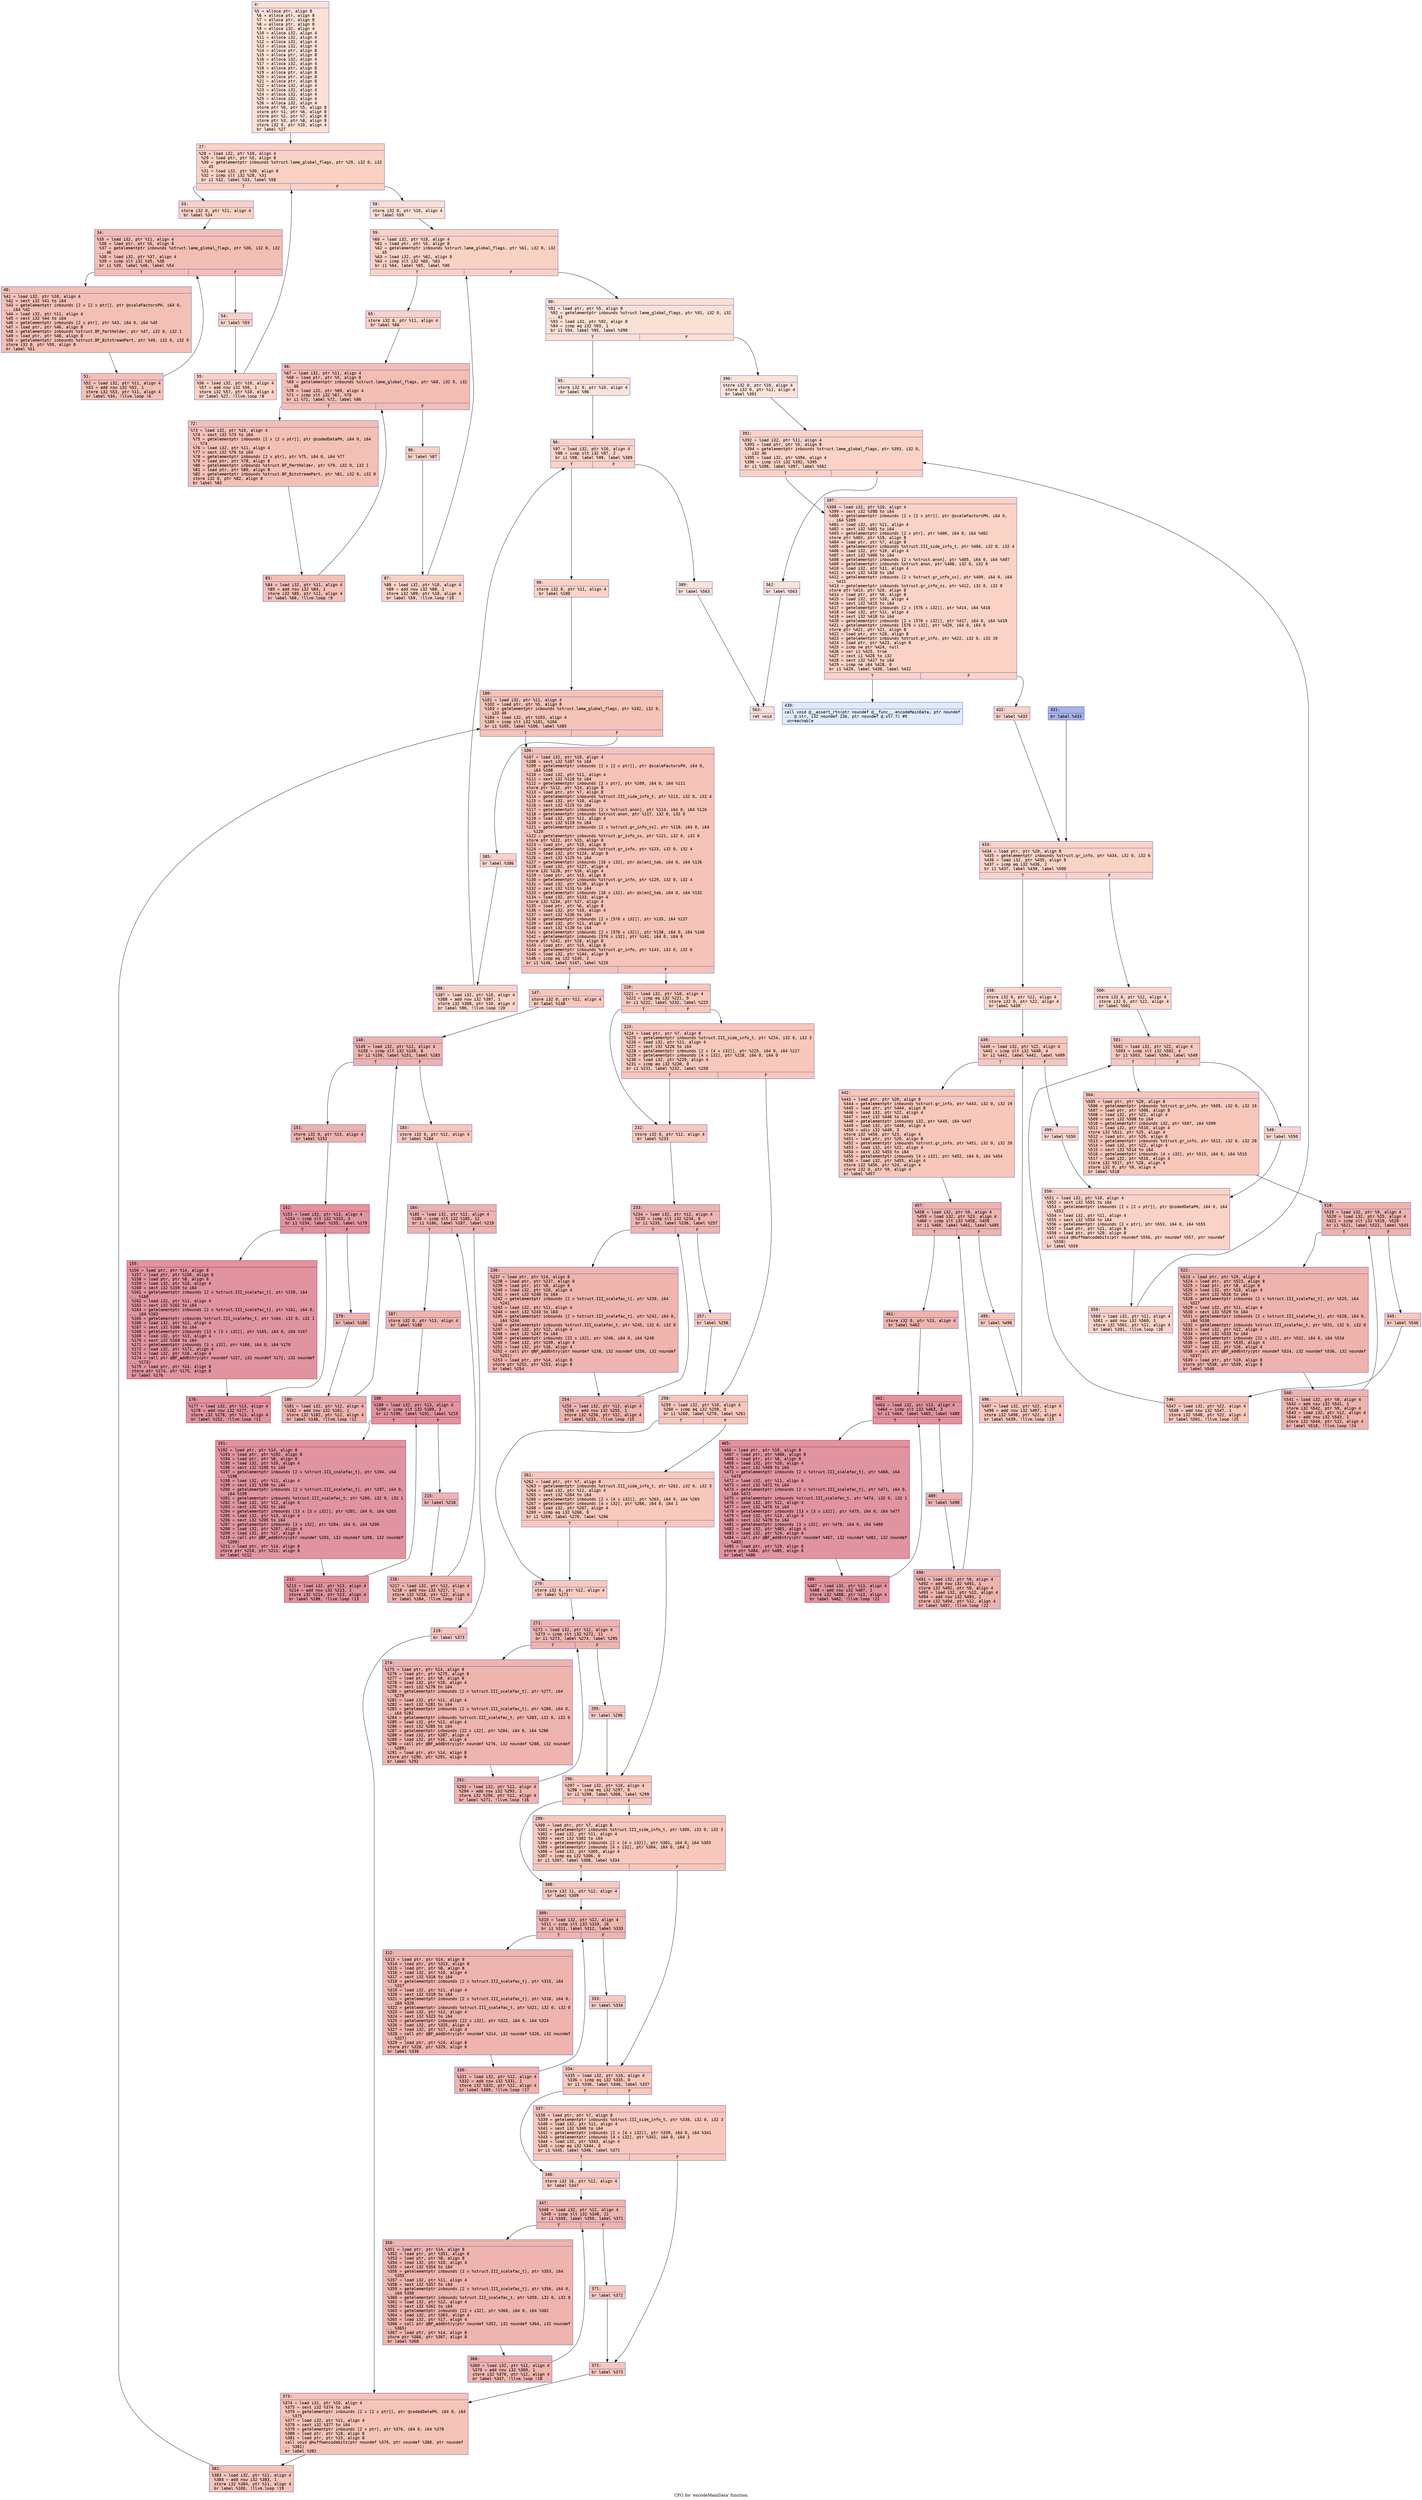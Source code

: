 digraph "CFG for 'encodeMainData' function" {
	label="CFG for 'encodeMainData' function";

	Node0x60000334c960 [shape=record,color="#3d50c3ff", style=filled, fillcolor="#f7b99e70" fontname="Courier",label="{4:\l|  %5 = alloca ptr, align 8\l  %6 = alloca ptr, align 8\l  %7 = alloca ptr, align 8\l  %8 = alloca ptr, align 8\l  %9 = alloca i32, align 4\l  %10 = alloca i32, align 4\l  %11 = alloca i32, align 4\l  %12 = alloca i32, align 4\l  %13 = alloca i32, align 4\l  %14 = alloca ptr, align 8\l  %15 = alloca ptr, align 8\l  %16 = alloca i32, align 4\l  %17 = alloca i32, align 4\l  %18 = alloca ptr, align 8\l  %19 = alloca ptr, align 8\l  %20 = alloca ptr, align 8\l  %21 = alloca ptr, align 8\l  %22 = alloca i32, align 4\l  %23 = alloca i32, align 4\l  %24 = alloca i32, align 4\l  %25 = alloca i32, align 4\l  %26 = alloca i32, align 4\l  store ptr %0, ptr %5, align 8\l  store ptr %1, ptr %6, align 8\l  store ptr %2, ptr %7, align 8\l  store ptr %3, ptr %8, align 8\l  store i32 0, ptr %10, align 4\l  br label %27\l}"];
	Node0x60000334c960 -> Node0x60000334c9b0[tooltip="4 -> 27\nProbability 100.00%" ];
	Node0x60000334c9b0 [shape=record,color="#3d50c3ff", style=filled, fillcolor="#f4987a70" fontname="Courier",label="{27:\l|  %28 = load i32, ptr %10, align 4\l  %29 = load ptr, ptr %5, align 8\l  %30 = getelementptr inbounds %struct.lame_global_flags, ptr %29, i32 0, i32\l... 45\l  %31 = load i32, ptr %30, align 8\l  %32 = icmp slt i32 %28, %31\l  br i1 %32, label %33, label %58\l|{<s0>T|<s1>F}}"];
	Node0x60000334c9b0:s0 -> Node0x60000334ca00[tooltip="27 -> 33\nProbability 96.88%" ];
	Node0x60000334c9b0:s1 -> Node0x60000334cbe0[tooltip="27 -> 58\nProbability 3.12%" ];
	Node0x60000334ca00 [shape=record,color="#3d50c3ff", style=filled, fillcolor="#f4987a70" fontname="Courier",label="{33:\l|  store i32 0, ptr %11, align 4\l  br label %34\l}"];
	Node0x60000334ca00 -> Node0x60000334ca50[tooltip="33 -> 34\nProbability 100.00%" ];
	Node0x60000334ca50 [shape=record,color="#3d50c3ff", style=filled, fillcolor="#e36c5570" fontname="Courier",label="{34:\l|  %35 = load i32, ptr %11, align 4\l  %36 = load ptr, ptr %5, align 8\l  %37 = getelementptr inbounds %struct.lame_global_flags, ptr %36, i32 0, i32\l... 46\l  %38 = load i32, ptr %37, align 4\l  %39 = icmp slt i32 %35, %38\l  br i1 %39, label %40, label %54\l|{<s0>T|<s1>F}}"];
	Node0x60000334ca50:s0 -> Node0x60000334caa0[tooltip="34 -> 40\nProbability 96.88%" ];
	Node0x60000334ca50:s1 -> Node0x60000334cb40[tooltip="34 -> 54\nProbability 3.12%" ];
	Node0x60000334caa0 [shape=record,color="#3d50c3ff", style=filled, fillcolor="#e5705870" fontname="Courier",label="{40:\l|  %41 = load i32, ptr %10, align 4\l  %42 = sext i32 %41 to i64\l  %43 = getelementptr inbounds [2 x [2 x ptr]], ptr @scaleFactorsPH, i64 0,\l... i64 %42\l  %44 = load i32, ptr %11, align 4\l  %45 = sext i32 %44 to i64\l  %46 = getelementptr inbounds [2 x ptr], ptr %43, i64 0, i64 %45\l  %47 = load ptr, ptr %46, align 8\l  %48 = getelementptr inbounds %struct.BF_PartHolder, ptr %47, i32 0, i32 1\l  %49 = load ptr, ptr %48, align 8\l  %50 = getelementptr inbounds %struct.BF_BitstreamPart, ptr %49, i32 0, i32 0\l  store i32 0, ptr %50, align 8\l  br label %51\l}"];
	Node0x60000334caa0 -> Node0x60000334caf0[tooltip="40 -> 51\nProbability 100.00%" ];
	Node0x60000334caf0 [shape=record,color="#3d50c3ff", style=filled, fillcolor="#e5705870" fontname="Courier",label="{51:\l|  %52 = load i32, ptr %11, align 4\l  %53 = add nsw i32 %52, 1\l  store i32 %53, ptr %11, align 4\l  br label %34, !llvm.loop !6\l}"];
	Node0x60000334caf0 -> Node0x60000334ca50[tooltip="51 -> 34\nProbability 100.00%" ];
	Node0x60000334cb40 [shape=record,color="#3d50c3ff", style=filled, fillcolor="#f4987a70" fontname="Courier",label="{54:\l|  br label %55\l}"];
	Node0x60000334cb40 -> Node0x60000334cb90[tooltip="54 -> 55\nProbability 100.00%" ];
	Node0x60000334cb90 [shape=record,color="#3d50c3ff", style=filled, fillcolor="#f4987a70" fontname="Courier",label="{55:\l|  %56 = load i32, ptr %10, align 4\l  %57 = add nsw i32 %56, 1\l  store i32 %57, ptr %10, align 4\l  br label %27, !llvm.loop !8\l}"];
	Node0x60000334cb90 -> Node0x60000334c9b0[tooltip="55 -> 27\nProbability 100.00%" ];
	Node0x60000334cbe0 [shape=record,color="#3d50c3ff", style=filled, fillcolor="#f7b99e70" fontname="Courier",label="{58:\l|  store i32 0, ptr %10, align 4\l  br label %59\l}"];
	Node0x60000334cbe0 -> Node0x60000334cc30[tooltip="58 -> 59\nProbability 100.00%" ];
	Node0x60000334cc30 [shape=record,color="#3d50c3ff", style=filled, fillcolor="#f4987a70" fontname="Courier",label="{59:\l|  %60 = load i32, ptr %10, align 4\l  %61 = load ptr, ptr %5, align 8\l  %62 = getelementptr inbounds %struct.lame_global_flags, ptr %61, i32 0, i32\l... 45\l  %63 = load i32, ptr %62, align 8\l  %64 = icmp slt i32 %60, %63\l  br i1 %64, label %65, label %90\l|{<s0>T|<s1>F}}"];
	Node0x60000334cc30:s0 -> Node0x60000334cc80[tooltip="59 -> 65\nProbability 96.88%" ];
	Node0x60000334cc30:s1 -> Node0x60000334ce60[tooltip="59 -> 90\nProbability 3.12%" ];
	Node0x60000334cc80 [shape=record,color="#3d50c3ff", style=filled, fillcolor="#f4987a70" fontname="Courier",label="{65:\l|  store i32 0, ptr %11, align 4\l  br label %66\l}"];
	Node0x60000334cc80 -> Node0x60000334ccd0[tooltip="65 -> 66\nProbability 100.00%" ];
	Node0x60000334ccd0 [shape=record,color="#3d50c3ff", style=filled, fillcolor="#e36c5570" fontname="Courier",label="{66:\l|  %67 = load i32, ptr %11, align 4\l  %68 = load ptr, ptr %5, align 8\l  %69 = getelementptr inbounds %struct.lame_global_flags, ptr %68, i32 0, i32\l... 46\l  %70 = load i32, ptr %69, align 4\l  %71 = icmp slt i32 %67, %70\l  br i1 %71, label %72, label %86\l|{<s0>T|<s1>F}}"];
	Node0x60000334ccd0:s0 -> Node0x60000334cd20[tooltip="66 -> 72\nProbability 96.88%" ];
	Node0x60000334ccd0:s1 -> Node0x60000334cdc0[tooltip="66 -> 86\nProbability 3.12%" ];
	Node0x60000334cd20 [shape=record,color="#3d50c3ff", style=filled, fillcolor="#e5705870" fontname="Courier",label="{72:\l|  %73 = load i32, ptr %10, align 4\l  %74 = sext i32 %73 to i64\l  %75 = getelementptr inbounds [2 x [2 x ptr]], ptr @codedDataPH, i64 0, i64\l... %74\l  %76 = load i32, ptr %11, align 4\l  %77 = sext i32 %76 to i64\l  %78 = getelementptr inbounds [2 x ptr], ptr %75, i64 0, i64 %77\l  %79 = load ptr, ptr %78, align 8\l  %80 = getelementptr inbounds %struct.BF_PartHolder, ptr %79, i32 0, i32 1\l  %81 = load ptr, ptr %80, align 8\l  %82 = getelementptr inbounds %struct.BF_BitstreamPart, ptr %81, i32 0, i32 0\l  store i32 0, ptr %82, align 8\l  br label %83\l}"];
	Node0x60000334cd20 -> Node0x60000334cd70[tooltip="72 -> 83\nProbability 100.00%" ];
	Node0x60000334cd70 [shape=record,color="#3d50c3ff", style=filled, fillcolor="#e5705870" fontname="Courier",label="{83:\l|  %84 = load i32, ptr %11, align 4\l  %85 = add nsw i32 %84, 1\l  store i32 %85, ptr %11, align 4\l  br label %66, !llvm.loop !9\l}"];
	Node0x60000334cd70 -> Node0x60000334ccd0[tooltip="83 -> 66\nProbability 100.00%" ];
	Node0x60000334cdc0 [shape=record,color="#3d50c3ff", style=filled, fillcolor="#f4987a70" fontname="Courier",label="{86:\l|  br label %87\l}"];
	Node0x60000334cdc0 -> Node0x60000334ce10[tooltip="86 -> 87\nProbability 100.00%" ];
	Node0x60000334ce10 [shape=record,color="#3d50c3ff", style=filled, fillcolor="#f4987a70" fontname="Courier",label="{87:\l|  %88 = load i32, ptr %10, align 4\l  %89 = add nsw i32 %88, 1\l  store i32 %89, ptr %10, align 4\l  br label %59, !llvm.loop !10\l}"];
	Node0x60000334ce10 -> Node0x60000334cc30[tooltip="87 -> 59\nProbability 100.00%" ];
	Node0x60000334ce60 [shape=record,color="#3d50c3ff", style=filled, fillcolor="#f7b99e70" fontname="Courier",label="{90:\l|  %91 = load ptr, ptr %5, align 8\l  %92 = getelementptr inbounds %struct.lame_global_flags, ptr %91, i32 0, i32\l... 43\l  %93 = load i32, ptr %92, align 8\l  %94 = icmp eq i32 %93, 1\l  br i1 %94, label %95, label %390\l|{<s0>T|<s1>F}}"];
	Node0x60000334ce60:s0 -> Node0x60000334ceb0[tooltip="90 -> 95\nProbability 50.00%" ];
	Node0x60000334ce60:s1 -> Node0x60000334e030[tooltip="90 -> 390\nProbability 50.00%" ];
	Node0x60000334ceb0 [shape=record,color="#3d50c3ff", style=filled, fillcolor="#f6bfa670" fontname="Courier",label="{95:\l|  store i32 0, ptr %10, align 4\l  br label %96\l}"];
	Node0x60000334ceb0 -> Node0x60000334cf00[tooltip="95 -> 96\nProbability 100.00%" ];
	Node0x60000334cf00 [shape=record,color="#3d50c3ff", style=filled, fillcolor="#f59c7d70" fontname="Courier",label="{96:\l|  %97 = load i32, ptr %10, align 4\l  %98 = icmp slt i32 %97, 2\l  br i1 %98, label %99, label %389\l|{<s0>T|<s1>F}}"];
	Node0x60000334cf00:s0 -> Node0x60000334cf50[tooltip="96 -> 99\nProbability 96.88%" ];
	Node0x60000334cf00:s1 -> Node0x60000334dfe0[tooltip="96 -> 389\nProbability 3.12%" ];
	Node0x60000334cf50 [shape=record,color="#3d50c3ff", style=filled, fillcolor="#f59c7d70" fontname="Courier",label="{99:\l|  store i32 0, ptr %11, align 4\l  br label %100\l}"];
	Node0x60000334cf50 -> Node0x60000334cfa0[tooltip="99 -> 100\nProbability 100.00%" ];
	Node0x60000334cfa0 [shape=record,color="#3d50c3ff", style=filled, fillcolor="#e8765c70" fontname="Courier",label="{100:\l|  %101 = load i32, ptr %11, align 4\l  %102 = load ptr, ptr %5, align 8\l  %103 = getelementptr inbounds %struct.lame_global_flags, ptr %102, i32 0,\l... i32 46\l  %104 = load i32, ptr %103, align 4\l  %105 = icmp slt i32 %101, %104\l  br i1 %105, label %106, label %385\l|{<s0>T|<s1>F}}"];
	Node0x60000334cfa0:s0 -> Node0x60000334cff0[tooltip="100 -> 106\nProbability 96.88%" ];
	Node0x60000334cfa0:s1 -> Node0x60000334df40[tooltip="100 -> 385\nProbability 3.12%" ];
	Node0x60000334cff0 [shape=record,color="#3d50c3ff", style=filled, fillcolor="#e8765c70" fontname="Courier",label="{106:\l|  %107 = load i32, ptr %10, align 4\l  %108 = sext i32 %107 to i64\l  %109 = getelementptr inbounds [2 x [2 x ptr]], ptr @scaleFactorsPH, i64 0,\l... i64 %108\l  %110 = load i32, ptr %11, align 4\l  %111 = sext i32 %110 to i64\l  %112 = getelementptr inbounds [2 x ptr], ptr %109, i64 0, i64 %111\l  store ptr %112, ptr %14, align 8\l  %113 = load ptr, ptr %7, align 8\l  %114 = getelementptr inbounds %struct.III_side_info_t, ptr %113, i32 0, i32 4\l  %115 = load i32, ptr %10, align 4\l  %116 = sext i32 %115 to i64\l  %117 = getelementptr inbounds [2 x %struct.anon], ptr %114, i64 0, i64 %116\l  %118 = getelementptr inbounds %struct.anon, ptr %117, i32 0, i32 0\l  %119 = load i32, ptr %11, align 4\l  %120 = sext i32 %119 to i64\l  %121 = getelementptr inbounds [2 x %struct.gr_info_ss], ptr %118, i64 0, i64\l... %120\l  %122 = getelementptr inbounds %struct.gr_info_ss, ptr %121, i32 0, i32 0\l  store ptr %122, ptr %15, align 8\l  %123 = load ptr, ptr %15, align 8\l  %124 = getelementptr inbounds %struct.gr_info, ptr %123, i32 0, i32 4\l  %125 = load i32, ptr %124, align 8\l  %126 = zext i32 %125 to i64\l  %127 = getelementptr inbounds [16 x i32], ptr @slen1_tab, i64 0, i64 %126\l  %128 = load i32, ptr %127, align 4\l  store i32 %128, ptr %16, align 4\l  %129 = load ptr, ptr %15, align 8\l  %130 = getelementptr inbounds %struct.gr_info, ptr %129, i32 0, i32 4\l  %131 = load i32, ptr %130, align 8\l  %132 = zext i32 %131 to i64\l  %133 = getelementptr inbounds [16 x i32], ptr @slen2_tab, i64 0, i64 %132\l  %134 = load i32, ptr %133, align 4\l  store i32 %134, ptr %17, align 4\l  %135 = load ptr, ptr %6, align 8\l  %136 = load i32, ptr %10, align 4\l  %137 = sext i32 %136 to i64\l  %138 = getelementptr inbounds [2 x [576 x i32]], ptr %135, i64 %137\l  %139 = load i32, ptr %11, align 4\l  %140 = sext i32 %139 to i64\l  %141 = getelementptr inbounds [2 x [576 x i32]], ptr %138, i64 0, i64 %140\l  %142 = getelementptr inbounds [576 x i32], ptr %141, i64 0, i64 0\l  store ptr %142, ptr %18, align 8\l  %143 = load ptr, ptr %15, align 8\l  %144 = getelementptr inbounds %struct.gr_info, ptr %143, i32 0, i32 6\l  %145 = load i32, ptr %144, align 8\l  %146 = icmp eq i32 %145, 2\l  br i1 %146, label %147, label %220\l|{<s0>T|<s1>F}}"];
	Node0x60000334cff0:s0 -> Node0x60000334d040[tooltip="106 -> 147\nProbability 50.00%" ];
	Node0x60000334cff0:s1 -> Node0x60000334d590[tooltip="106 -> 220\nProbability 50.00%" ];
	Node0x60000334d040 [shape=record,color="#3d50c3ff", style=filled, fillcolor="#ec7f6370" fontname="Courier",label="{147:\l|  store i32 0, ptr %12, align 4\l  br label %148\l}"];
	Node0x60000334d040 -> Node0x60000334d090[tooltip="147 -> 148\nProbability 100.00%" ];
	Node0x60000334d090 [shape=record,color="#3d50c3ff", style=filled, fillcolor="#d6524470" fontname="Courier",label="{148:\l|  %149 = load i32, ptr %12, align 4\l  %150 = icmp slt i32 %149, 6\l  br i1 %150, label %151, label %183\l|{<s0>T|<s1>F}}"];
	Node0x60000334d090:s0 -> Node0x60000334d0e0[tooltip="148 -> 151\nProbability 96.88%" ];
	Node0x60000334d090:s1 -> Node0x60000334d2c0[tooltip="148 -> 183\nProbability 3.12%" ];
	Node0x60000334d0e0 [shape=record,color="#3d50c3ff", style=filled, fillcolor="#d6524470" fontname="Courier",label="{151:\l|  store i32 0, ptr %13, align 4\l  br label %152\l}"];
	Node0x60000334d0e0 -> Node0x60000334d130[tooltip="151 -> 152\nProbability 100.00%" ];
	Node0x60000334d130 [shape=record,color="#b70d28ff", style=filled, fillcolor="#b70d2870" fontname="Courier",label="{152:\l|  %153 = load i32, ptr %13, align 4\l  %154 = icmp slt i32 %153, 3\l  br i1 %154, label %155, label %179\l|{<s0>T|<s1>F}}"];
	Node0x60000334d130:s0 -> Node0x60000334d180[tooltip="152 -> 155\nProbability 96.88%" ];
	Node0x60000334d130:s1 -> Node0x60000334d220[tooltip="152 -> 179\nProbability 3.12%" ];
	Node0x60000334d180 [shape=record,color="#b70d28ff", style=filled, fillcolor="#b70d2870" fontname="Courier",label="{155:\l|  %156 = load ptr, ptr %14, align 8\l  %157 = load ptr, ptr %156, align 8\l  %158 = load ptr, ptr %8, align 8\l  %159 = load i32, ptr %10, align 4\l  %160 = sext i32 %159 to i64\l  %161 = getelementptr inbounds [2 x %struct.III_scalefac_t], ptr %158, i64\l... %160\l  %162 = load i32, ptr %11, align 4\l  %163 = sext i32 %162 to i64\l  %164 = getelementptr inbounds [2 x %struct.III_scalefac_t], ptr %161, i64 0,\l... i64 %163\l  %165 = getelementptr inbounds %struct.III_scalefac_t, ptr %164, i32 0, i32 1\l  %166 = load i32, ptr %12, align 4\l  %167 = sext i32 %166 to i64\l  %168 = getelementptr inbounds [13 x [3 x i32]], ptr %165, i64 0, i64 %167\l  %169 = load i32, ptr %13, align 4\l  %170 = sext i32 %169 to i64\l  %171 = getelementptr inbounds [3 x i32], ptr %168, i64 0, i64 %170\l  %172 = load i32, ptr %171, align 4\l  %173 = load i32, ptr %16, align 4\l  %174 = call ptr @BF_addEntry(ptr noundef %157, i32 noundef %172, i32 noundef\l... %173)\l  %175 = load ptr, ptr %14, align 8\l  store ptr %174, ptr %175, align 8\l  br label %176\l}"];
	Node0x60000334d180 -> Node0x60000334d1d0[tooltip="155 -> 176\nProbability 100.00%" ];
	Node0x60000334d1d0 [shape=record,color="#b70d28ff", style=filled, fillcolor="#b70d2870" fontname="Courier",label="{176:\l|  %177 = load i32, ptr %13, align 4\l  %178 = add nsw i32 %177, 1\l  store i32 %178, ptr %13, align 4\l  br label %152, !llvm.loop !11\l}"];
	Node0x60000334d1d0 -> Node0x60000334d130[tooltip="176 -> 152\nProbability 100.00%" ];
	Node0x60000334d220 [shape=record,color="#3d50c3ff", style=filled, fillcolor="#d6524470" fontname="Courier",label="{179:\l|  br label %180\l}"];
	Node0x60000334d220 -> Node0x60000334d270[tooltip="179 -> 180\nProbability 100.00%" ];
	Node0x60000334d270 [shape=record,color="#3d50c3ff", style=filled, fillcolor="#d6524470" fontname="Courier",label="{180:\l|  %181 = load i32, ptr %12, align 4\l  %182 = add nsw i32 %181, 1\l  store i32 %182, ptr %12, align 4\l  br label %148, !llvm.loop !12\l}"];
	Node0x60000334d270 -> Node0x60000334d090[tooltip="180 -> 148\nProbability 100.00%" ];
	Node0x60000334d2c0 [shape=record,color="#3d50c3ff", style=filled, fillcolor="#ec7f6370" fontname="Courier",label="{183:\l|  store i32 6, ptr %12, align 4\l  br label %184\l}"];
	Node0x60000334d2c0 -> Node0x60000334d310[tooltip="183 -> 184\nProbability 100.00%" ];
	Node0x60000334d310 [shape=record,color="#3d50c3ff", style=filled, fillcolor="#d6524470" fontname="Courier",label="{184:\l|  %185 = load i32, ptr %12, align 4\l  %186 = icmp slt i32 %185, 12\l  br i1 %186, label %187, label %219\l|{<s0>T|<s1>F}}"];
	Node0x60000334d310:s0 -> Node0x60000334d360[tooltip="184 -> 187\nProbability 96.88%" ];
	Node0x60000334d310:s1 -> Node0x60000334d540[tooltip="184 -> 219\nProbability 3.12%" ];
	Node0x60000334d360 [shape=record,color="#3d50c3ff", style=filled, fillcolor="#d6524470" fontname="Courier",label="{187:\l|  store i32 0, ptr %13, align 4\l  br label %188\l}"];
	Node0x60000334d360 -> Node0x60000334d3b0[tooltip="187 -> 188\nProbability 100.00%" ];
	Node0x60000334d3b0 [shape=record,color="#b70d28ff", style=filled, fillcolor="#b70d2870" fontname="Courier",label="{188:\l|  %189 = load i32, ptr %13, align 4\l  %190 = icmp slt i32 %189, 3\l  br i1 %190, label %191, label %215\l|{<s0>T|<s1>F}}"];
	Node0x60000334d3b0:s0 -> Node0x60000334d400[tooltip="188 -> 191\nProbability 96.88%" ];
	Node0x60000334d3b0:s1 -> Node0x60000334d4a0[tooltip="188 -> 215\nProbability 3.12%" ];
	Node0x60000334d400 [shape=record,color="#b70d28ff", style=filled, fillcolor="#b70d2870" fontname="Courier",label="{191:\l|  %192 = load ptr, ptr %14, align 8\l  %193 = load ptr, ptr %192, align 8\l  %194 = load ptr, ptr %8, align 8\l  %195 = load i32, ptr %10, align 4\l  %196 = sext i32 %195 to i64\l  %197 = getelementptr inbounds [2 x %struct.III_scalefac_t], ptr %194, i64\l... %196\l  %198 = load i32, ptr %11, align 4\l  %199 = sext i32 %198 to i64\l  %200 = getelementptr inbounds [2 x %struct.III_scalefac_t], ptr %197, i64 0,\l... i64 %199\l  %201 = getelementptr inbounds %struct.III_scalefac_t, ptr %200, i32 0, i32 1\l  %202 = load i32, ptr %12, align 4\l  %203 = sext i32 %202 to i64\l  %204 = getelementptr inbounds [13 x [3 x i32]], ptr %201, i64 0, i64 %203\l  %205 = load i32, ptr %13, align 4\l  %206 = sext i32 %205 to i64\l  %207 = getelementptr inbounds [3 x i32], ptr %204, i64 0, i64 %206\l  %208 = load i32, ptr %207, align 4\l  %209 = load i32, ptr %17, align 4\l  %210 = call ptr @BF_addEntry(ptr noundef %193, i32 noundef %208, i32 noundef\l... %209)\l  %211 = load ptr, ptr %14, align 8\l  store ptr %210, ptr %211, align 8\l  br label %212\l}"];
	Node0x60000334d400 -> Node0x60000334d450[tooltip="191 -> 212\nProbability 100.00%" ];
	Node0x60000334d450 [shape=record,color="#b70d28ff", style=filled, fillcolor="#b70d2870" fontname="Courier",label="{212:\l|  %213 = load i32, ptr %13, align 4\l  %214 = add nsw i32 %213, 1\l  store i32 %214, ptr %13, align 4\l  br label %188, !llvm.loop !13\l}"];
	Node0x60000334d450 -> Node0x60000334d3b0[tooltip="212 -> 188\nProbability 100.00%" ];
	Node0x60000334d4a0 [shape=record,color="#3d50c3ff", style=filled, fillcolor="#d6524470" fontname="Courier",label="{215:\l|  br label %216\l}"];
	Node0x60000334d4a0 -> Node0x60000334d4f0[tooltip="215 -> 216\nProbability 100.00%" ];
	Node0x60000334d4f0 [shape=record,color="#3d50c3ff", style=filled, fillcolor="#d6524470" fontname="Courier",label="{216:\l|  %217 = load i32, ptr %12, align 4\l  %218 = add nsw i32 %217, 1\l  store i32 %218, ptr %12, align 4\l  br label %184, !llvm.loop !14\l}"];
	Node0x60000334d4f0 -> Node0x60000334d310[tooltip="216 -> 184\nProbability 100.00%" ];
	Node0x60000334d540 [shape=record,color="#3d50c3ff", style=filled, fillcolor="#ec7f6370" fontname="Courier",label="{219:\l|  br label %373\l}"];
	Node0x60000334d540 -> Node0x60000334dea0[tooltip="219 -> 373\nProbability 100.00%" ];
	Node0x60000334d590 [shape=record,color="#3d50c3ff", style=filled, fillcolor="#ec7f6370" fontname="Courier",label="{220:\l|  %221 = load i32, ptr %10, align 4\l  %222 = icmp eq i32 %221, 0\l  br i1 %222, label %232, label %223\l|{<s0>T|<s1>F}}"];
	Node0x60000334d590:s0 -> Node0x60000334d630[tooltip="220 -> 232\nProbability 37.50%" ];
	Node0x60000334d590:s1 -> Node0x60000334d5e0[tooltip="220 -> 223\nProbability 62.50%" ];
	Node0x60000334d5e0 [shape=record,color="#3d50c3ff", style=filled, fillcolor="#ed836670" fontname="Courier",label="{223:\l|  %224 = load ptr, ptr %7, align 8\l  %225 = getelementptr inbounds %struct.III_side_info_t, ptr %224, i32 0, i32 3\l  %226 = load i32, ptr %11, align 4\l  %227 = sext i32 %226 to i64\l  %228 = getelementptr inbounds [2 x [4 x i32]], ptr %225, i64 0, i64 %227\l  %229 = getelementptr inbounds [4 x i32], ptr %228, i64 0, i64 0\l  %230 = load i32, ptr %229, align 4\l  %231 = icmp eq i32 %230, 0\l  br i1 %231, label %232, label %258\l|{<s0>T|<s1>F}}"];
	Node0x60000334d5e0:s0 -> Node0x60000334d630[tooltip="223 -> 232\nProbability 37.50%" ];
	Node0x60000334d5e0:s1 -> Node0x60000334d7c0[tooltip="223 -> 258\nProbability 62.50%" ];
	Node0x60000334d630 [shape=record,color="#3d50c3ff", style=filled, fillcolor="#ef886b70" fontname="Courier",label="{232:\l|  store i32 0, ptr %12, align 4\l  br label %233\l}"];
	Node0x60000334d630 -> Node0x60000334d680[tooltip="232 -> 233\nProbability 100.00%" ];
	Node0x60000334d680 [shape=record,color="#3d50c3ff", style=filled, fillcolor="#d8564670" fontname="Courier",label="{233:\l|  %234 = load i32, ptr %12, align 4\l  %235 = icmp slt i32 %234, 6\l  br i1 %235, label %236, label %257\l|{<s0>T|<s1>F}}"];
	Node0x60000334d680:s0 -> Node0x60000334d6d0[tooltip="233 -> 236\nProbability 96.88%" ];
	Node0x60000334d680:s1 -> Node0x60000334d770[tooltip="233 -> 257\nProbability 3.12%" ];
	Node0x60000334d6d0 [shape=record,color="#3d50c3ff", style=filled, fillcolor="#d8564670" fontname="Courier",label="{236:\l|  %237 = load ptr, ptr %14, align 8\l  %238 = load ptr, ptr %237, align 8\l  %239 = load ptr, ptr %8, align 8\l  %240 = load i32, ptr %10, align 4\l  %241 = sext i32 %240 to i64\l  %242 = getelementptr inbounds [2 x %struct.III_scalefac_t], ptr %239, i64\l... %241\l  %243 = load i32, ptr %11, align 4\l  %244 = sext i32 %243 to i64\l  %245 = getelementptr inbounds [2 x %struct.III_scalefac_t], ptr %242, i64 0,\l... i64 %244\l  %246 = getelementptr inbounds %struct.III_scalefac_t, ptr %245, i32 0, i32 0\l  %247 = load i32, ptr %12, align 4\l  %248 = sext i32 %247 to i64\l  %249 = getelementptr inbounds [22 x i32], ptr %246, i64 0, i64 %248\l  %250 = load i32, ptr %249, align 4\l  %251 = load i32, ptr %16, align 4\l  %252 = call ptr @BF_addEntry(ptr noundef %238, i32 noundef %250, i32 noundef\l... %251)\l  %253 = load ptr, ptr %14, align 8\l  store ptr %252, ptr %253, align 8\l  br label %254\l}"];
	Node0x60000334d6d0 -> Node0x60000334d720[tooltip="236 -> 254\nProbability 100.00%" ];
	Node0x60000334d720 [shape=record,color="#3d50c3ff", style=filled, fillcolor="#d8564670" fontname="Courier",label="{254:\l|  %255 = load i32, ptr %12, align 4\l  %256 = add nsw i32 %255, 1\l  store i32 %256, ptr %12, align 4\l  br label %233, !llvm.loop !15\l}"];
	Node0x60000334d720 -> Node0x60000334d680[tooltip="254 -> 233\nProbability 100.00%" ];
	Node0x60000334d770 [shape=record,color="#3d50c3ff", style=filled, fillcolor="#ef886b70" fontname="Courier",label="{257:\l|  br label %258\l}"];
	Node0x60000334d770 -> Node0x60000334d7c0[tooltip="257 -> 258\nProbability 100.00%" ];
	Node0x60000334d7c0 [shape=record,color="#3d50c3ff", style=filled, fillcolor="#ec7f6370" fontname="Courier",label="{258:\l|  %259 = load i32, ptr %10, align 4\l  %260 = icmp eq i32 %259, 0\l  br i1 %260, label %270, label %261\l|{<s0>T|<s1>F}}"];
	Node0x60000334d7c0:s0 -> Node0x60000334d860[tooltip="258 -> 270\nProbability 37.50%" ];
	Node0x60000334d7c0:s1 -> Node0x60000334d810[tooltip="258 -> 261\nProbability 62.50%" ];
	Node0x60000334d810 [shape=record,color="#3d50c3ff", style=filled, fillcolor="#ed836670" fontname="Courier",label="{261:\l|  %262 = load ptr, ptr %7, align 8\l  %263 = getelementptr inbounds %struct.III_side_info_t, ptr %262, i32 0, i32 3\l  %264 = load i32, ptr %11, align 4\l  %265 = sext i32 %264 to i64\l  %266 = getelementptr inbounds [2 x [4 x i32]], ptr %263, i64 0, i64 %265\l  %267 = getelementptr inbounds [4 x i32], ptr %266, i64 0, i64 1\l  %268 = load i32, ptr %267, align 4\l  %269 = icmp eq i32 %268, 0\l  br i1 %269, label %270, label %296\l|{<s0>T|<s1>F}}"];
	Node0x60000334d810:s0 -> Node0x60000334d860[tooltip="261 -> 270\nProbability 37.50%" ];
	Node0x60000334d810:s1 -> Node0x60000334d9f0[tooltip="261 -> 296\nProbability 62.50%" ];
	Node0x60000334d860 [shape=record,color="#3d50c3ff", style=filled, fillcolor="#ef886b70" fontname="Courier",label="{270:\l|  store i32 6, ptr %12, align 4\l  br label %271\l}"];
	Node0x60000334d860 -> Node0x60000334d8b0[tooltip="270 -> 271\nProbability 100.00%" ];
	Node0x60000334d8b0 [shape=record,color="#3d50c3ff", style=filled, fillcolor="#d8564670" fontname="Courier",label="{271:\l|  %272 = load i32, ptr %12, align 4\l  %273 = icmp slt i32 %272, 11\l  br i1 %273, label %274, label %295\l|{<s0>T|<s1>F}}"];
	Node0x60000334d8b0:s0 -> Node0x60000334d900[tooltip="271 -> 274\nProbability 96.88%" ];
	Node0x60000334d8b0:s1 -> Node0x60000334d9a0[tooltip="271 -> 295\nProbability 3.12%" ];
	Node0x60000334d900 [shape=record,color="#3d50c3ff", style=filled, fillcolor="#d8564670" fontname="Courier",label="{274:\l|  %275 = load ptr, ptr %14, align 8\l  %276 = load ptr, ptr %275, align 8\l  %277 = load ptr, ptr %8, align 8\l  %278 = load i32, ptr %10, align 4\l  %279 = sext i32 %278 to i64\l  %280 = getelementptr inbounds [2 x %struct.III_scalefac_t], ptr %277, i64\l... %279\l  %281 = load i32, ptr %11, align 4\l  %282 = sext i32 %281 to i64\l  %283 = getelementptr inbounds [2 x %struct.III_scalefac_t], ptr %280, i64 0,\l... i64 %282\l  %284 = getelementptr inbounds %struct.III_scalefac_t, ptr %283, i32 0, i32 0\l  %285 = load i32, ptr %12, align 4\l  %286 = sext i32 %285 to i64\l  %287 = getelementptr inbounds [22 x i32], ptr %284, i64 0, i64 %286\l  %288 = load i32, ptr %287, align 4\l  %289 = load i32, ptr %16, align 4\l  %290 = call ptr @BF_addEntry(ptr noundef %276, i32 noundef %288, i32 noundef\l... %289)\l  %291 = load ptr, ptr %14, align 8\l  store ptr %290, ptr %291, align 8\l  br label %292\l}"];
	Node0x60000334d900 -> Node0x60000334d950[tooltip="274 -> 292\nProbability 100.00%" ];
	Node0x60000334d950 [shape=record,color="#3d50c3ff", style=filled, fillcolor="#d8564670" fontname="Courier",label="{292:\l|  %293 = load i32, ptr %12, align 4\l  %294 = add nsw i32 %293, 1\l  store i32 %294, ptr %12, align 4\l  br label %271, !llvm.loop !16\l}"];
	Node0x60000334d950 -> Node0x60000334d8b0[tooltip="292 -> 271\nProbability 100.00%" ];
	Node0x60000334d9a0 [shape=record,color="#3d50c3ff", style=filled, fillcolor="#ef886b70" fontname="Courier",label="{295:\l|  br label %296\l}"];
	Node0x60000334d9a0 -> Node0x60000334d9f0[tooltip="295 -> 296\nProbability 100.00%" ];
	Node0x60000334d9f0 [shape=record,color="#3d50c3ff", style=filled, fillcolor="#ec7f6370" fontname="Courier",label="{296:\l|  %297 = load i32, ptr %10, align 4\l  %298 = icmp eq i32 %297, 0\l  br i1 %298, label %308, label %299\l|{<s0>T|<s1>F}}"];
	Node0x60000334d9f0:s0 -> Node0x60000334da90[tooltip="296 -> 308\nProbability 37.50%" ];
	Node0x60000334d9f0:s1 -> Node0x60000334da40[tooltip="296 -> 299\nProbability 62.50%" ];
	Node0x60000334da40 [shape=record,color="#3d50c3ff", style=filled, fillcolor="#ed836670" fontname="Courier",label="{299:\l|  %300 = load ptr, ptr %7, align 8\l  %301 = getelementptr inbounds %struct.III_side_info_t, ptr %300, i32 0, i32 3\l  %302 = load i32, ptr %11, align 4\l  %303 = sext i32 %302 to i64\l  %304 = getelementptr inbounds [2 x [4 x i32]], ptr %301, i64 0, i64 %303\l  %305 = getelementptr inbounds [4 x i32], ptr %304, i64 0, i64 2\l  %306 = load i32, ptr %305, align 4\l  %307 = icmp eq i32 %306, 0\l  br i1 %307, label %308, label %334\l|{<s0>T|<s1>F}}"];
	Node0x60000334da40:s0 -> Node0x60000334da90[tooltip="299 -> 308\nProbability 37.50%" ];
	Node0x60000334da40:s1 -> Node0x60000334dc20[tooltip="299 -> 334\nProbability 62.50%" ];
	Node0x60000334da90 [shape=record,color="#3d50c3ff", style=filled, fillcolor="#ef886b70" fontname="Courier",label="{308:\l|  store i32 11, ptr %12, align 4\l  br label %309\l}"];
	Node0x60000334da90 -> Node0x60000334dae0[tooltip="308 -> 309\nProbability 100.00%" ];
	Node0x60000334dae0 [shape=record,color="#3d50c3ff", style=filled, fillcolor="#d8564670" fontname="Courier",label="{309:\l|  %310 = load i32, ptr %12, align 4\l  %311 = icmp slt i32 %310, 16\l  br i1 %311, label %312, label %333\l|{<s0>T|<s1>F}}"];
	Node0x60000334dae0:s0 -> Node0x60000334db30[tooltip="309 -> 312\nProbability 96.88%" ];
	Node0x60000334dae0:s1 -> Node0x60000334dbd0[tooltip="309 -> 333\nProbability 3.12%" ];
	Node0x60000334db30 [shape=record,color="#3d50c3ff", style=filled, fillcolor="#d8564670" fontname="Courier",label="{312:\l|  %313 = load ptr, ptr %14, align 8\l  %314 = load ptr, ptr %313, align 8\l  %315 = load ptr, ptr %8, align 8\l  %316 = load i32, ptr %10, align 4\l  %317 = sext i32 %316 to i64\l  %318 = getelementptr inbounds [2 x %struct.III_scalefac_t], ptr %315, i64\l... %317\l  %319 = load i32, ptr %11, align 4\l  %320 = sext i32 %319 to i64\l  %321 = getelementptr inbounds [2 x %struct.III_scalefac_t], ptr %318, i64 0,\l... i64 %320\l  %322 = getelementptr inbounds %struct.III_scalefac_t, ptr %321, i32 0, i32 0\l  %323 = load i32, ptr %12, align 4\l  %324 = sext i32 %323 to i64\l  %325 = getelementptr inbounds [22 x i32], ptr %322, i64 0, i64 %324\l  %326 = load i32, ptr %325, align 4\l  %327 = load i32, ptr %17, align 4\l  %328 = call ptr @BF_addEntry(ptr noundef %314, i32 noundef %326, i32 noundef\l... %327)\l  %329 = load ptr, ptr %14, align 8\l  store ptr %328, ptr %329, align 8\l  br label %330\l}"];
	Node0x60000334db30 -> Node0x60000334db80[tooltip="312 -> 330\nProbability 100.00%" ];
	Node0x60000334db80 [shape=record,color="#3d50c3ff", style=filled, fillcolor="#d8564670" fontname="Courier",label="{330:\l|  %331 = load i32, ptr %12, align 4\l  %332 = add nsw i32 %331, 1\l  store i32 %332, ptr %12, align 4\l  br label %309, !llvm.loop !17\l}"];
	Node0x60000334db80 -> Node0x60000334dae0[tooltip="330 -> 309\nProbability 100.00%" ];
	Node0x60000334dbd0 [shape=record,color="#3d50c3ff", style=filled, fillcolor="#ef886b70" fontname="Courier",label="{333:\l|  br label %334\l}"];
	Node0x60000334dbd0 -> Node0x60000334dc20[tooltip="333 -> 334\nProbability 100.00%" ];
	Node0x60000334dc20 [shape=record,color="#3d50c3ff", style=filled, fillcolor="#ec7f6370" fontname="Courier",label="{334:\l|  %335 = load i32, ptr %10, align 4\l  %336 = icmp eq i32 %335, 0\l  br i1 %336, label %346, label %337\l|{<s0>T|<s1>F}}"];
	Node0x60000334dc20:s0 -> Node0x60000334dcc0[tooltip="334 -> 346\nProbability 37.50%" ];
	Node0x60000334dc20:s1 -> Node0x60000334dc70[tooltip="334 -> 337\nProbability 62.50%" ];
	Node0x60000334dc70 [shape=record,color="#3d50c3ff", style=filled, fillcolor="#ed836670" fontname="Courier",label="{337:\l|  %338 = load ptr, ptr %7, align 8\l  %339 = getelementptr inbounds %struct.III_side_info_t, ptr %338, i32 0, i32 3\l  %340 = load i32, ptr %11, align 4\l  %341 = sext i32 %340 to i64\l  %342 = getelementptr inbounds [2 x [4 x i32]], ptr %339, i64 0, i64 %341\l  %343 = getelementptr inbounds [4 x i32], ptr %342, i64 0, i64 3\l  %344 = load i32, ptr %343, align 4\l  %345 = icmp eq i32 %344, 0\l  br i1 %345, label %346, label %372\l|{<s0>T|<s1>F}}"];
	Node0x60000334dc70:s0 -> Node0x60000334dcc0[tooltip="337 -> 346\nProbability 37.50%" ];
	Node0x60000334dc70:s1 -> Node0x60000334de50[tooltip="337 -> 372\nProbability 62.50%" ];
	Node0x60000334dcc0 [shape=record,color="#3d50c3ff", style=filled, fillcolor="#ef886b70" fontname="Courier",label="{346:\l|  store i32 16, ptr %12, align 4\l  br label %347\l}"];
	Node0x60000334dcc0 -> Node0x60000334dd10[tooltip="346 -> 347\nProbability 100.00%" ];
	Node0x60000334dd10 [shape=record,color="#3d50c3ff", style=filled, fillcolor="#d8564670" fontname="Courier",label="{347:\l|  %348 = load i32, ptr %12, align 4\l  %349 = icmp slt i32 %348, 21\l  br i1 %349, label %350, label %371\l|{<s0>T|<s1>F}}"];
	Node0x60000334dd10:s0 -> Node0x60000334dd60[tooltip="347 -> 350\nProbability 96.88%" ];
	Node0x60000334dd10:s1 -> Node0x60000334de00[tooltip="347 -> 371\nProbability 3.12%" ];
	Node0x60000334dd60 [shape=record,color="#3d50c3ff", style=filled, fillcolor="#d8564670" fontname="Courier",label="{350:\l|  %351 = load ptr, ptr %14, align 8\l  %352 = load ptr, ptr %351, align 8\l  %353 = load ptr, ptr %8, align 8\l  %354 = load i32, ptr %10, align 4\l  %355 = sext i32 %354 to i64\l  %356 = getelementptr inbounds [2 x %struct.III_scalefac_t], ptr %353, i64\l... %355\l  %357 = load i32, ptr %11, align 4\l  %358 = sext i32 %357 to i64\l  %359 = getelementptr inbounds [2 x %struct.III_scalefac_t], ptr %356, i64 0,\l... i64 %358\l  %360 = getelementptr inbounds %struct.III_scalefac_t, ptr %359, i32 0, i32 0\l  %361 = load i32, ptr %12, align 4\l  %362 = sext i32 %361 to i64\l  %363 = getelementptr inbounds [22 x i32], ptr %360, i64 0, i64 %362\l  %364 = load i32, ptr %363, align 4\l  %365 = load i32, ptr %17, align 4\l  %366 = call ptr @BF_addEntry(ptr noundef %352, i32 noundef %364, i32 noundef\l... %365)\l  %367 = load ptr, ptr %14, align 8\l  store ptr %366, ptr %367, align 8\l  br label %368\l}"];
	Node0x60000334dd60 -> Node0x60000334ddb0[tooltip="350 -> 368\nProbability 100.00%" ];
	Node0x60000334ddb0 [shape=record,color="#3d50c3ff", style=filled, fillcolor="#d8564670" fontname="Courier",label="{368:\l|  %369 = load i32, ptr %12, align 4\l  %370 = add nsw i32 %369, 1\l  store i32 %370, ptr %12, align 4\l  br label %347, !llvm.loop !18\l}"];
	Node0x60000334ddb0 -> Node0x60000334dd10[tooltip="368 -> 347\nProbability 100.00%" ];
	Node0x60000334de00 [shape=record,color="#3d50c3ff", style=filled, fillcolor="#ef886b70" fontname="Courier",label="{371:\l|  br label %372\l}"];
	Node0x60000334de00 -> Node0x60000334de50[tooltip="371 -> 372\nProbability 100.00%" ];
	Node0x60000334de50 [shape=record,color="#3d50c3ff", style=filled, fillcolor="#ec7f6370" fontname="Courier",label="{372:\l|  br label %373\l}"];
	Node0x60000334de50 -> Node0x60000334dea0[tooltip="372 -> 373\nProbability 100.00%" ];
	Node0x60000334dea0 [shape=record,color="#3d50c3ff", style=filled, fillcolor="#e8765c70" fontname="Courier",label="{373:\l|  %374 = load i32, ptr %10, align 4\l  %375 = sext i32 %374 to i64\l  %376 = getelementptr inbounds [2 x [2 x ptr]], ptr @codedDataPH, i64 0, i64\l... %375\l  %377 = load i32, ptr %11, align 4\l  %378 = sext i32 %377 to i64\l  %379 = getelementptr inbounds [2 x ptr], ptr %376, i64 0, i64 %378\l  %380 = load ptr, ptr %18, align 8\l  %381 = load ptr, ptr %15, align 8\l  call void @Huffmancodebits(ptr noundef %379, ptr noundef %380, ptr noundef\l... %381)\l  br label %382\l}"];
	Node0x60000334dea0 -> Node0x60000334def0[tooltip="373 -> 382\nProbability 100.00%" ];
	Node0x60000334def0 [shape=record,color="#3d50c3ff", style=filled, fillcolor="#e8765c70" fontname="Courier",label="{382:\l|  %383 = load i32, ptr %11, align 4\l  %384 = add nsw i32 %383, 1\l  store i32 %384, ptr %11, align 4\l  br label %100, !llvm.loop !19\l}"];
	Node0x60000334def0 -> Node0x60000334cfa0[tooltip="382 -> 100\nProbability 100.00%" ];
	Node0x60000334df40 [shape=record,color="#3d50c3ff", style=filled, fillcolor="#f59c7d70" fontname="Courier",label="{385:\l|  br label %386\l}"];
	Node0x60000334df40 -> Node0x60000334df90[tooltip="385 -> 386\nProbability 100.00%" ];
	Node0x60000334df90 [shape=record,color="#3d50c3ff", style=filled, fillcolor="#f59c7d70" fontname="Courier",label="{386:\l|  %387 = load i32, ptr %10, align 4\l  %388 = add nsw i32 %387, 1\l  store i32 %388, ptr %10, align 4\l  br label %96, !llvm.loop !20\l}"];
	Node0x60000334df90 -> Node0x60000334cf00[tooltip="386 -> 96\nProbability 100.00%" ];
	Node0x60000334dfe0 [shape=record,color="#3d50c3ff", style=filled, fillcolor="#f6bfa670" fontname="Courier",label="{389:\l|  br label %563\l}"];
	Node0x60000334dfe0 -> Node0x60000334ea30[tooltip="389 -> 563\nProbability 100.00%" ];
	Node0x60000334e030 [shape=record,color="#3d50c3ff", style=filled, fillcolor="#f6bfa670" fontname="Courier",label="{390:\l|  store i32 0, ptr %10, align 4\l  store i32 0, ptr %11, align 4\l  br label %391\l}"];
	Node0x60000334e030 -> Node0x60000334e080[tooltip="390 -> 391\nProbability 100.00%" ];
	Node0x60000334e080 [shape=record,color="#3d50c3ff", style=filled, fillcolor="#f59c7d70" fontname="Courier",label="{391:\l|  %392 = load i32, ptr %11, align 4\l  %393 = load ptr, ptr %5, align 8\l  %394 = getelementptr inbounds %struct.lame_global_flags, ptr %393, i32 0,\l... i32 46\l  %395 = load i32, ptr %394, align 4\l  %396 = icmp slt i32 %392, %395\l  br i1 %396, label %397, label %562\l|{<s0>T|<s1>F}}"];
	Node0x60000334e080:s0 -> Node0x60000334e0d0[tooltip="391 -> 397\nProbability 96.88%" ];
	Node0x60000334e080:s1 -> Node0x60000334e9e0[tooltip="391 -> 562\nProbability 3.12%" ];
	Node0x60000334e0d0 [shape=record,color="#3d50c3ff", style=filled, fillcolor="#f59c7d70" fontname="Courier",label="{397:\l|  %398 = load i32, ptr %10, align 4\l  %399 = sext i32 %398 to i64\l  %400 = getelementptr inbounds [2 x [2 x ptr]], ptr @scaleFactorsPH, i64 0,\l... i64 %399\l  %401 = load i32, ptr %11, align 4\l  %402 = sext i32 %401 to i64\l  %403 = getelementptr inbounds [2 x ptr], ptr %400, i64 0, i64 %402\l  store ptr %403, ptr %19, align 8\l  %404 = load ptr, ptr %7, align 8\l  %405 = getelementptr inbounds %struct.III_side_info_t, ptr %404, i32 0, i32 4\l  %406 = load i32, ptr %10, align 4\l  %407 = sext i32 %406 to i64\l  %408 = getelementptr inbounds [2 x %struct.anon], ptr %405, i64 0, i64 %407\l  %409 = getelementptr inbounds %struct.anon, ptr %408, i32 0, i32 0\l  %410 = load i32, ptr %11, align 4\l  %411 = sext i32 %410 to i64\l  %412 = getelementptr inbounds [2 x %struct.gr_info_ss], ptr %409, i64 0, i64\l... %411\l  %413 = getelementptr inbounds %struct.gr_info_ss, ptr %412, i32 0, i32 0\l  store ptr %413, ptr %20, align 8\l  %414 = load ptr, ptr %6, align 8\l  %415 = load i32, ptr %10, align 4\l  %416 = sext i32 %415 to i64\l  %417 = getelementptr inbounds [2 x [576 x i32]], ptr %414, i64 %416\l  %418 = load i32, ptr %11, align 4\l  %419 = sext i32 %418 to i64\l  %420 = getelementptr inbounds [2 x [576 x i32]], ptr %417, i64 0, i64 %419\l  %421 = getelementptr inbounds [576 x i32], ptr %420, i64 0, i64 0\l  store ptr %421, ptr %21, align 8\l  %422 = load ptr, ptr %20, align 8\l  %423 = getelementptr inbounds %struct.gr_info, ptr %422, i32 0, i32 19\l  %424 = load ptr, ptr %423, align 8\l  %425 = icmp ne ptr %424, null\l  %426 = xor i1 %425, true\l  %427 = zext i1 %426 to i32\l  %428 = sext i32 %427 to i64\l  %429 = icmp ne i64 %428, 0\l  br i1 %429, label %430, label %432\l|{<s0>T|<s1>F}}"];
	Node0x60000334e0d0:s0 -> Node0x60000334e120[tooltip="397 -> 430\nProbability 0.00%" ];
	Node0x60000334e0d0:s1 -> Node0x60000334e1c0[tooltip="397 -> 432\nProbability 100.00%" ];
	Node0x60000334e120 [shape=record,color="#3d50c3ff", style=filled, fillcolor="#b9d0f970" fontname="Courier",label="{430:\l|  call void @__assert_rtn(ptr noundef @__func__.encodeMainData, ptr noundef\l... @.str, i32 noundef 236, ptr noundef @.str.7) #5\l  unreachable\l}"];
	Node0x60000334e170 [shape=record,color="#3d50c3ff", style=filled, fillcolor="#3d50c370" fontname="Courier",label="{431:\l|  br label %433\l}"];
	Node0x60000334e170 -> Node0x60000334e210[tooltip="431 -> 433\nProbability 100.00%" ];
	Node0x60000334e1c0 [shape=record,color="#3d50c3ff", style=filled, fillcolor="#f59c7d70" fontname="Courier",label="{432:\l|  br label %433\l}"];
	Node0x60000334e1c0 -> Node0x60000334e210[tooltip="432 -> 433\nProbability 100.00%" ];
	Node0x60000334e210 [shape=record,color="#3d50c3ff", style=filled, fillcolor="#f59c7d70" fontname="Courier",label="{433:\l|  %434 = load ptr, ptr %20, align 8\l  %435 = getelementptr inbounds %struct.gr_info, ptr %434, i32 0, i32 6\l  %436 = load i32, ptr %435, align 8\l  %437 = icmp eq i32 %436, 2\l  br i1 %437, label %438, label %500\l|{<s0>T|<s1>F}}"];
	Node0x60000334e210:s0 -> Node0x60000334e260[tooltip="433 -> 438\nProbability 50.00%" ];
	Node0x60000334e210:s1 -> Node0x60000334e670[tooltip="433 -> 500\nProbability 50.00%" ];
	Node0x60000334e260 [shape=record,color="#3d50c3ff", style=filled, fillcolor="#f6a38570" fontname="Courier",label="{438:\l|  store i32 0, ptr %12, align 4\l  store i32 0, ptr %22, align 4\l  br label %439\l}"];
	Node0x60000334e260 -> Node0x60000334e2b0[tooltip="438 -> 439\nProbability 100.00%" ];
	Node0x60000334e2b0 [shape=record,color="#3d50c3ff", style=filled, fillcolor="#ec7f6370" fontname="Courier",label="{439:\l|  %440 = load i32, ptr %22, align 4\l  %441 = icmp slt i32 %440, 4\l  br i1 %441, label %442, label %499\l|{<s0>T|<s1>F}}"];
	Node0x60000334e2b0:s0 -> Node0x60000334e300[tooltip="439 -> 442\nProbability 96.88%" ];
	Node0x60000334e2b0:s1 -> Node0x60000334e620[tooltip="439 -> 499\nProbability 3.12%" ];
	Node0x60000334e300 [shape=record,color="#3d50c3ff", style=filled, fillcolor="#ec7f6370" fontname="Courier",label="{442:\l|  %443 = load ptr, ptr %20, align 8\l  %444 = getelementptr inbounds %struct.gr_info, ptr %443, i32 0, i32 19\l  %445 = load ptr, ptr %444, align 8\l  %446 = load i32, ptr %22, align 4\l  %447 = sext i32 %446 to i64\l  %448 = getelementptr inbounds i32, ptr %445, i64 %447\l  %449 = load i32, ptr %448, align 4\l  %450 = udiv i32 %449, 3\l  store i32 %450, ptr %23, align 4\l  %451 = load ptr, ptr %20, align 8\l  %452 = getelementptr inbounds %struct.gr_info, ptr %451, i32 0, i32 20\l  %453 = load i32, ptr %22, align 4\l  %454 = sext i32 %453 to i64\l  %455 = getelementptr inbounds [4 x i32], ptr %452, i64 0, i64 %454\l  %456 = load i32, ptr %455, align 4\l  store i32 %456, ptr %24, align 4\l  store i32 0, ptr %9, align 4\l  br label %457\l}"];
	Node0x60000334e300 -> Node0x60000334e350[tooltip="442 -> 457\nProbability 100.00%" ];
	Node0x60000334e350 [shape=record,color="#3d50c3ff", style=filled, fillcolor="#d6524470" fontname="Courier",label="{457:\l|  %458 = load i32, ptr %9, align 4\l  %459 = load i32, ptr %23, align 4\l  %460 = icmp slt i32 %458, %459\l  br i1 %460, label %461, label %495\l|{<s0>T|<s1>F}}"];
	Node0x60000334e350:s0 -> Node0x60000334e3a0[tooltip="457 -> 461\nProbability 96.88%" ];
	Node0x60000334e350:s1 -> Node0x60000334e580[tooltip="457 -> 495\nProbability 3.12%" ];
	Node0x60000334e3a0 [shape=record,color="#3d50c3ff", style=filled, fillcolor="#d6524470" fontname="Courier",label="{461:\l|  store i32 0, ptr %13, align 4\l  br label %462\l}"];
	Node0x60000334e3a0 -> Node0x60000334e3f0[tooltip="461 -> 462\nProbability 100.00%" ];
	Node0x60000334e3f0 [shape=record,color="#b70d28ff", style=filled, fillcolor="#b70d2870" fontname="Courier",label="{462:\l|  %463 = load i32, ptr %13, align 4\l  %464 = icmp slt i32 %463, 3\l  br i1 %464, label %465, label %489\l|{<s0>T|<s1>F}}"];
	Node0x60000334e3f0:s0 -> Node0x60000334e440[tooltip="462 -> 465\nProbability 96.88%" ];
	Node0x60000334e3f0:s1 -> Node0x60000334e4e0[tooltip="462 -> 489\nProbability 3.12%" ];
	Node0x60000334e440 [shape=record,color="#b70d28ff", style=filled, fillcolor="#b70d2870" fontname="Courier",label="{465:\l|  %466 = load ptr, ptr %19, align 8\l  %467 = load ptr, ptr %466, align 8\l  %468 = load ptr, ptr %8, align 8\l  %469 = load i32, ptr %10, align 4\l  %470 = sext i32 %469 to i64\l  %471 = getelementptr inbounds [2 x %struct.III_scalefac_t], ptr %468, i64\l... %470\l  %472 = load i32, ptr %11, align 4\l  %473 = sext i32 %472 to i64\l  %474 = getelementptr inbounds [2 x %struct.III_scalefac_t], ptr %471, i64 0,\l... i64 %473\l  %475 = getelementptr inbounds %struct.III_scalefac_t, ptr %474, i32 0, i32 1\l  %476 = load i32, ptr %12, align 4\l  %477 = sext i32 %476 to i64\l  %478 = getelementptr inbounds [13 x [3 x i32]], ptr %475, i64 0, i64 %477\l  %479 = load i32, ptr %13, align 4\l  %480 = sext i32 %479 to i64\l  %481 = getelementptr inbounds [3 x i32], ptr %478, i64 0, i64 %480\l  %482 = load i32, ptr %481, align 4\l  %483 = load i32, ptr %24, align 4\l  %484 = call ptr @BF_addEntry(ptr noundef %467, i32 noundef %482, i32 noundef\l... %483)\l  %485 = load ptr, ptr %19, align 8\l  store ptr %484, ptr %485, align 8\l  br label %486\l}"];
	Node0x60000334e440 -> Node0x60000334e490[tooltip="465 -> 486\nProbability 100.00%" ];
	Node0x60000334e490 [shape=record,color="#b70d28ff", style=filled, fillcolor="#b70d2870" fontname="Courier",label="{486:\l|  %487 = load i32, ptr %13, align 4\l  %488 = add nsw i32 %487, 1\l  store i32 %488, ptr %13, align 4\l  br label %462, !llvm.loop !21\l}"];
	Node0x60000334e490 -> Node0x60000334e3f0[tooltip="486 -> 462\nProbability 100.00%" ];
	Node0x60000334e4e0 [shape=record,color="#3d50c3ff", style=filled, fillcolor="#d6524470" fontname="Courier",label="{489:\l|  br label %490\l}"];
	Node0x60000334e4e0 -> Node0x60000334e530[tooltip="489 -> 490\nProbability 100.00%" ];
	Node0x60000334e530 [shape=record,color="#3d50c3ff", style=filled, fillcolor="#d6524470" fontname="Courier",label="{490:\l|  %491 = load i32, ptr %9, align 4\l  %492 = add nsw i32 %491, 1\l  store i32 %492, ptr %9, align 4\l  %493 = load i32, ptr %12, align 4\l  %494 = add nsw i32 %493, 1\l  store i32 %494, ptr %12, align 4\l  br label %457, !llvm.loop !22\l}"];
	Node0x60000334e530 -> Node0x60000334e350[tooltip="490 -> 457\nProbability 100.00%" ];
	Node0x60000334e580 [shape=record,color="#3d50c3ff", style=filled, fillcolor="#ec7f6370" fontname="Courier",label="{495:\l|  br label %496\l}"];
	Node0x60000334e580 -> Node0x60000334e5d0[tooltip="495 -> 496\nProbability 100.00%" ];
	Node0x60000334e5d0 [shape=record,color="#3d50c3ff", style=filled, fillcolor="#ec7f6370" fontname="Courier",label="{496:\l|  %497 = load i32, ptr %22, align 4\l  %498 = add nsw i32 %497, 1\l  store i32 %498, ptr %22, align 4\l  br label %439, !llvm.loop !23\l}"];
	Node0x60000334e5d0 -> Node0x60000334e2b0[tooltip="496 -> 439\nProbability 100.00%" ];
	Node0x60000334e620 [shape=record,color="#3d50c3ff", style=filled, fillcolor="#f6a38570" fontname="Courier",label="{499:\l|  br label %550\l}"];
	Node0x60000334e620 -> Node0x60000334e940[tooltip="499 -> 550\nProbability 100.00%" ];
	Node0x60000334e670 [shape=record,color="#3d50c3ff", style=filled, fillcolor="#f6a38570" fontname="Courier",label="{500:\l|  store i32 0, ptr %12, align 4\l  store i32 0, ptr %22, align 4\l  br label %501\l}"];
	Node0x60000334e670 -> Node0x60000334e6c0[tooltip="500 -> 501\nProbability 100.00%" ];
	Node0x60000334e6c0 [shape=record,color="#3d50c3ff", style=filled, fillcolor="#ec7f6370" fontname="Courier",label="{501:\l|  %502 = load i32, ptr %22, align 4\l  %503 = icmp slt i32 %502, 4\l  br i1 %503, label %504, label %549\l|{<s0>T|<s1>F}}"];
	Node0x60000334e6c0:s0 -> Node0x60000334e710[tooltip="501 -> 504\nProbability 96.88%" ];
	Node0x60000334e6c0:s1 -> Node0x60000334e8f0[tooltip="501 -> 549\nProbability 3.12%" ];
	Node0x60000334e710 [shape=record,color="#3d50c3ff", style=filled, fillcolor="#ec7f6370" fontname="Courier",label="{504:\l|  %505 = load ptr, ptr %20, align 8\l  %506 = getelementptr inbounds %struct.gr_info, ptr %505, i32 0, i32 19\l  %507 = load ptr, ptr %506, align 8\l  %508 = load i32, ptr %22, align 4\l  %509 = sext i32 %508 to i64\l  %510 = getelementptr inbounds i32, ptr %507, i64 %509\l  %511 = load i32, ptr %510, align 4\l  store i32 %511, ptr %25, align 4\l  %512 = load ptr, ptr %20, align 8\l  %513 = getelementptr inbounds %struct.gr_info, ptr %512, i32 0, i32 20\l  %514 = load i32, ptr %22, align 4\l  %515 = sext i32 %514 to i64\l  %516 = getelementptr inbounds [4 x i32], ptr %513, i64 0, i64 %515\l  %517 = load i32, ptr %516, align 4\l  store i32 %517, ptr %26, align 4\l  store i32 0, ptr %9, align 4\l  br label %518\l}"];
	Node0x60000334e710 -> Node0x60000334e760[tooltip="504 -> 518\nProbability 100.00%" ];
	Node0x60000334e760 [shape=record,color="#3d50c3ff", style=filled, fillcolor="#d6524470" fontname="Courier",label="{518:\l|  %519 = load i32, ptr %9, align 4\l  %520 = load i32, ptr %25, align 4\l  %521 = icmp slt i32 %519, %520\l  br i1 %521, label %522, label %545\l|{<s0>T|<s1>F}}"];
	Node0x60000334e760:s0 -> Node0x60000334e7b0[tooltip="518 -> 522\nProbability 96.88%" ];
	Node0x60000334e760:s1 -> Node0x60000334e850[tooltip="518 -> 545\nProbability 3.12%" ];
	Node0x60000334e7b0 [shape=record,color="#3d50c3ff", style=filled, fillcolor="#d6524470" fontname="Courier",label="{522:\l|  %523 = load ptr, ptr %19, align 8\l  %524 = load ptr, ptr %523, align 8\l  %525 = load ptr, ptr %8, align 8\l  %526 = load i32, ptr %10, align 4\l  %527 = sext i32 %526 to i64\l  %528 = getelementptr inbounds [2 x %struct.III_scalefac_t], ptr %525, i64\l... %527\l  %529 = load i32, ptr %11, align 4\l  %530 = sext i32 %529 to i64\l  %531 = getelementptr inbounds [2 x %struct.III_scalefac_t], ptr %528, i64 0,\l... i64 %530\l  %532 = getelementptr inbounds %struct.III_scalefac_t, ptr %531, i32 0, i32 0\l  %533 = load i32, ptr %12, align 4\l  %534 = sext i32 %533 to i64\l  %535 = getelementptr inbounds [22 x i32], ptr %532, i64 0, i64 %534\l  %536 = load i32, ptr %535, align 4\l  %537 = load i32, ptr %26, align 4\l  %538 = call ptr @BF_addEntry(ptr noundef %524, i32 noundef %536, i32 noundef\l... %537)\l  %539 = load ptr, ptr %19, align 8\l  store ptr %538, ptr %539, align 8\l  br label %540\l}"];
	Node0x60000334e7b0 -> Node0x60000334e800[tooltip="522 -> 540\nProbability 100.00%" ];
	Node0x60000334e800 [shape=record,color="#3d50c3ff", style=filled, fillcolor="#d6524470" fontname="Courier",label="{540:\l|  %541 = load i32, ptr %9, align 4\l  %542 = add nsw i32 %541, 1\l  store i32 %542, ptr %9, align 4\l  %543 = load i32, ptr %12, align 4\l  %544 = add nsw i32 %543, 1\l  store i32 %544, ptr %12, align 4\l  br label %518, !llvm.loop !24\l}"];
	Node0x60000334e800 -> Node0x60000334e760[tooltip="540 -> 518\nProbability 100.00%" ];
	Node0x60000334e850 [shape=record,color="#3d50c3ff", style=filled, fillcolor="#ec7f6370" fontname="Courier",label="{545:\l|  br label %546\l}"];
	Node0x60000334e850 -> Node0x60000334e8a0[tooltip="545 -> 546\nProbability 100.00%" ];
	Node0x60000334e8a0 [shape=record,color="#3d50c3ff", style=filled, fillcolor="#ec7f6370" fontname="Courier",label="{546:\l|  %547 = load i32, ptr %22, align 4\l  %548 = add nsw i32 %547, 1\l  store i32 %548, ptr %22, align 4\l  br label %501, !llvm.loop !25\l}"];
	Node0x60000334e8a0 -> Node0x60000334e6c0[tooltip="546 -> 501\nProbability 100.00%" ];
	Node0x60000334e8f0 [shape=record,color="#3d50c3ff", style=filled, fillcolor="#f6a38570" fontname="Courier",label="{549:\l|  br label %550\l}"];
	Node0x60000334e8f0 -> Node0x60000334e940[tooltip="549 -> 550\nProbability 100.00%" ];
	Node0x60000334e940 [shape=record,color="#3d50c3ff", style=filled, fillcolor="#f59c7d70" fontname="Courier",label="{550:\l|  %551 = load i32, ptr %10, align 4\l  %552 = sext i32 %551 to i64\l  %553 = getelementptr inbounds [2 x [2 x ptr]], ptr @codedDataPH, i64 0, i64\l... %552\l  %554 = load i32, ptr %11, align 4\l  %555 = sext i32 %554 to i64\l  %556 = getelementptr inbounds [2 x ptr], ptr %553, i64 0, i64 %555\l  %557 = load ptr, ptr %21, align 8\l  %558 = load ptr, ptr %20, align 8\l  call void @Huffmancodebits(ptr noundef %556, ptr noundef %557, ptr noundef\l... %558)\l  br label %559\l}"];
	Node0x60000334e940 -> Node0x60000334e990[tooltip="550 -> 559\nProbability 100.00%" ];
	Node0x60000334e990 [shape=record,color="#3d50c3ff", style=filled, fillcolor="#f59c7d70" fontname="Courier",label="{559:\l|  %560 = load i32, ptr %11, align 4\l  %561 = add nsw i32 %560, 1\l  store i32 %561, ptr %11, align 4\l  br label %391, !llvm.loop !26\l}"];
	Node0x60000334e990 -> Node0x60000334e080[tooltip="559 -> 391\nProbability 100.00%" ];
	Node0x60000334e9e0 [shape=record,color="#3d50c3ff", style=filled, fillcolor="#f6bfa670" fontname="Courier",label="{562:\l|  br label %563\l}"];
	Node0x60000334e9e0 -> Node0x60000334ea30[tooltip="562 -> 563\nProbability 100.00%" ];
	Node0x60000334ea30 [shape=record,color="#3d50c3ff", style=filled, fillcolor="#f7b99e70" fontname="Courier",label="{563:\l|  ret void\l}"];
}
